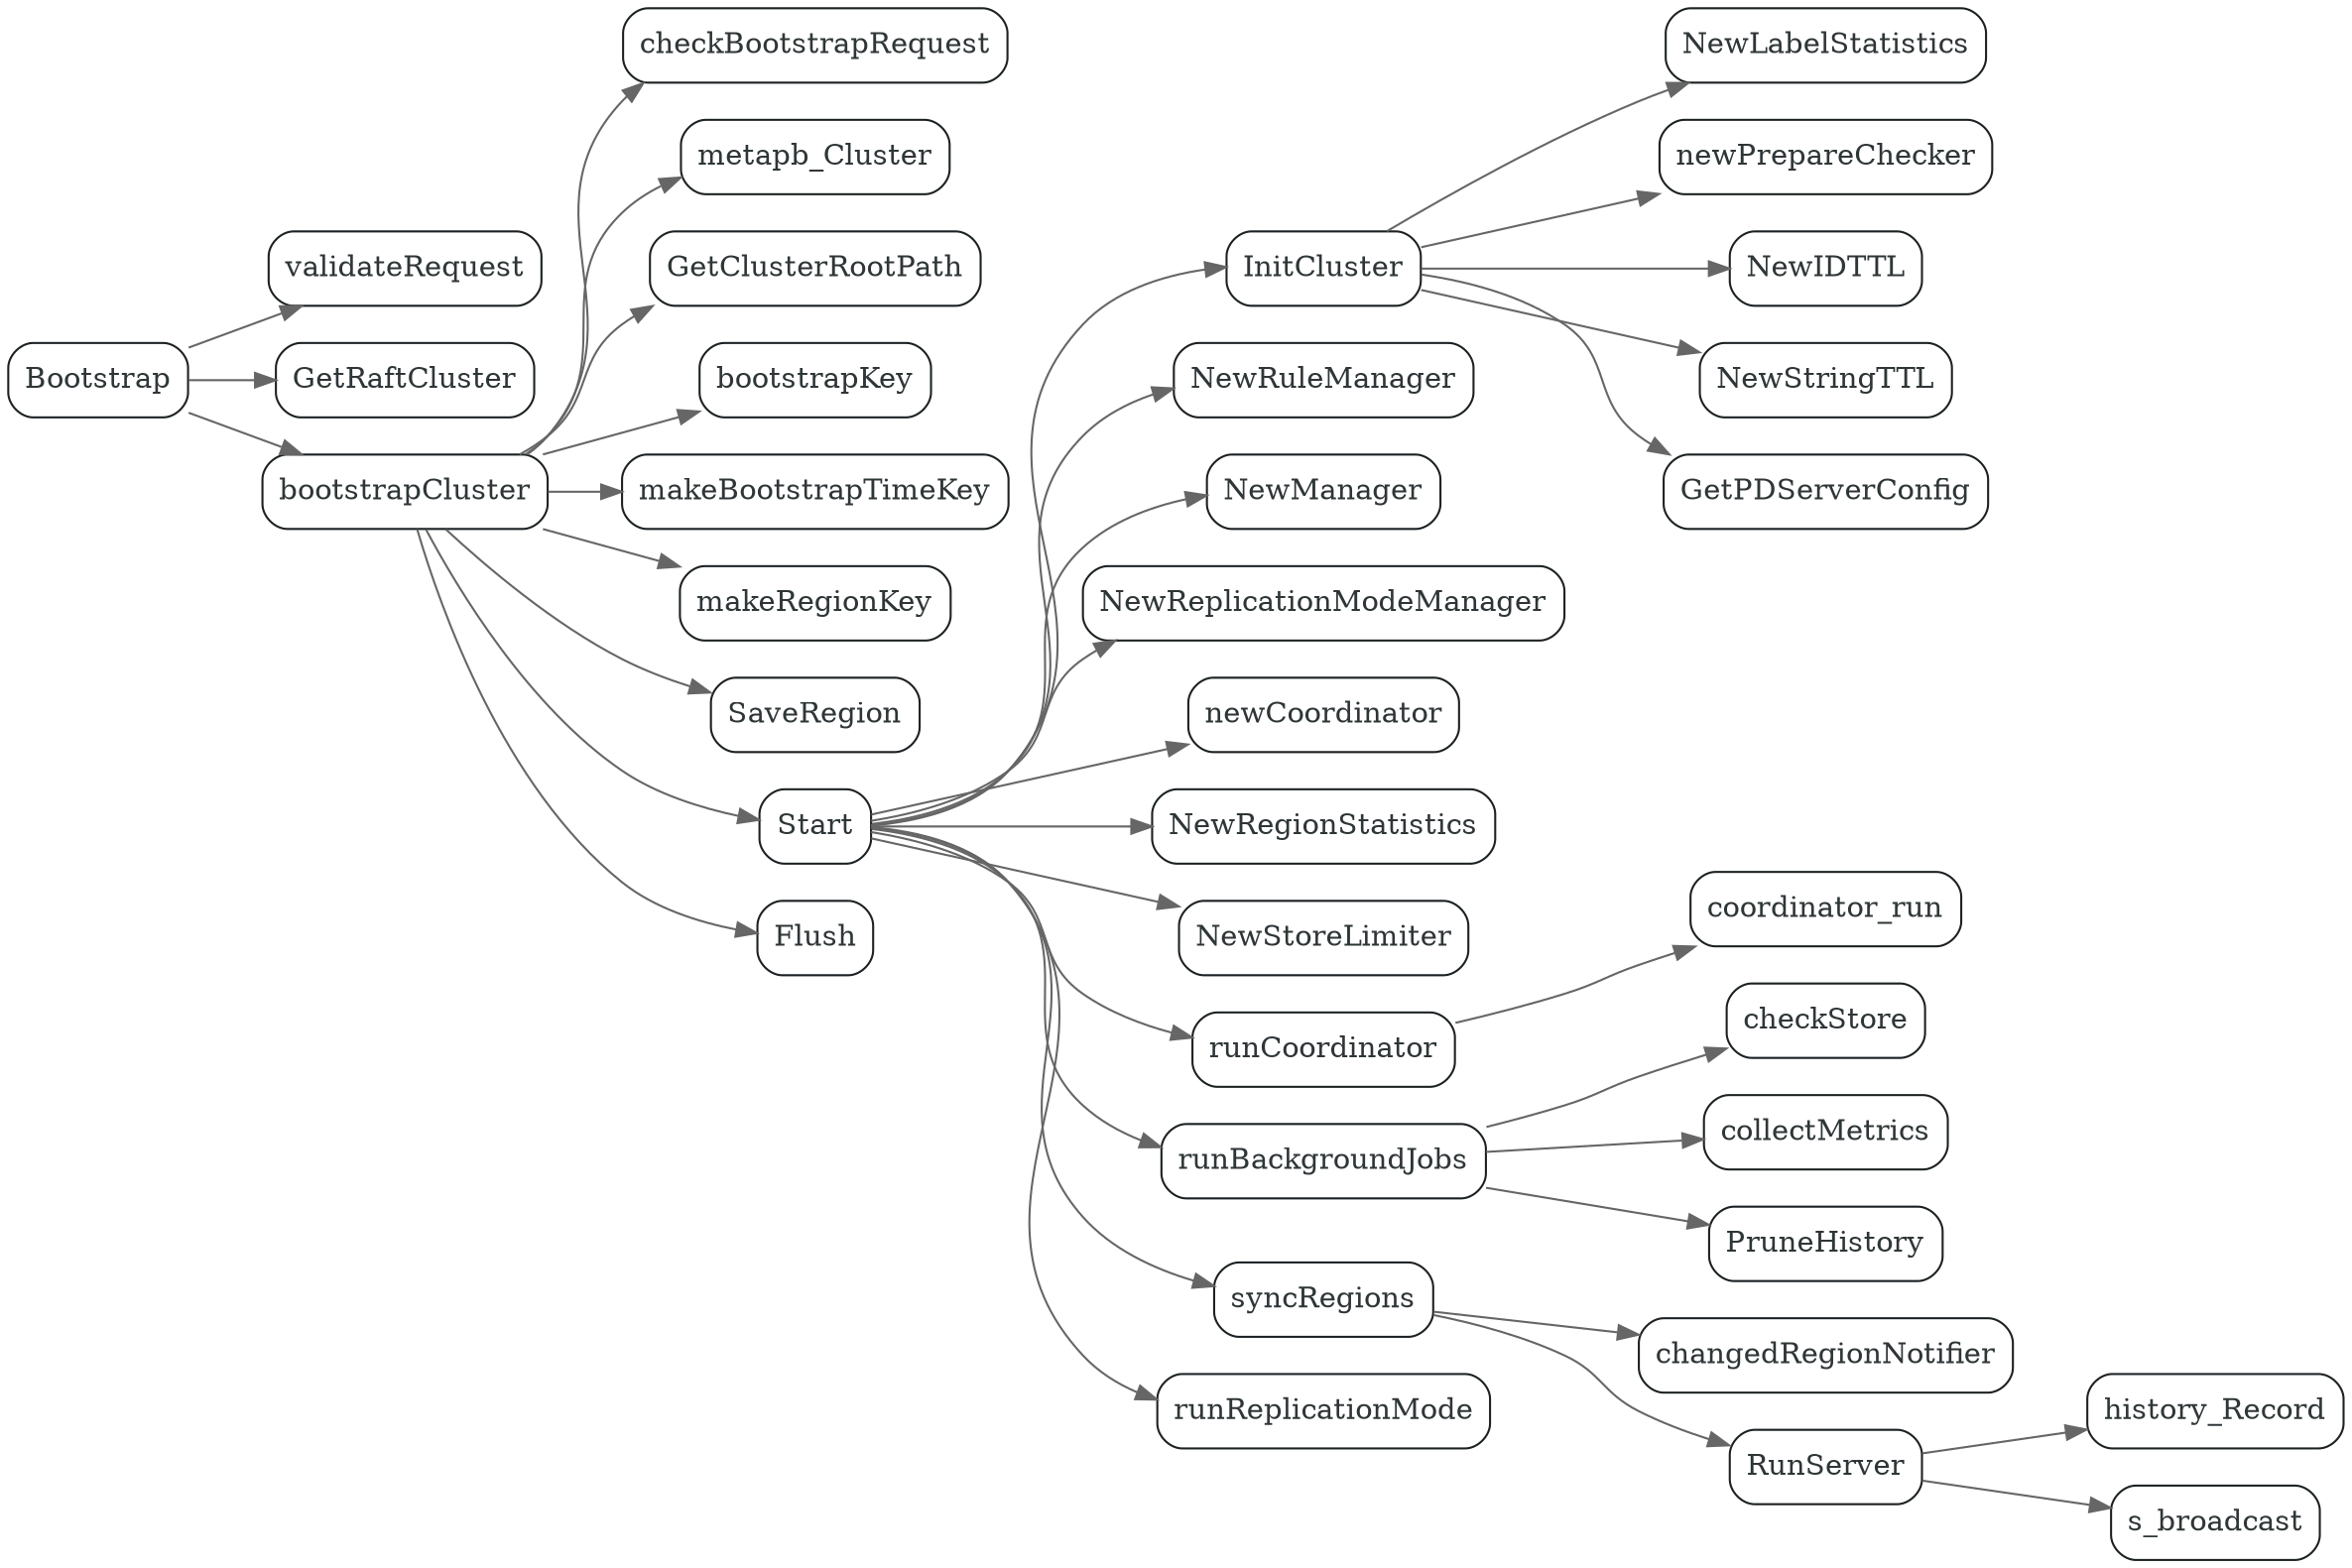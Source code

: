 #include "styles.h"
digraph Bootstrap{
  node[shape=box;style="rounded";color="#1c2123";fontcolor="#2f3638"];
  edge[color=gray40];
  newrank=true;
  rankdir=LR;
  Bootstrap -> {
    validateRequest;
    GetRaftCluster;
    bootstrapCluster;
  }
  bootstrapCluster -> {
    checkBootstrapRequest;
    metapb_Cluster;
    GetClusterRootPath;
    bootstrapKey;
    makeBootstrapTimeKey;
    makeRegionKey;
    SaveRegion;
    Start;
    Flush;
  }

  Start -> {
    InitCluster;
    NewRuleManager;
    NewManager;
    NewReplicationModeManager;
    newCoordinator;
    NewRegionStatistics;
    NewStoreLimiter;
    runCoordinator;
    runBackgroundJobs;
    syncRegions;
    runReplicationMode;
  }
  InitCluster -> {
    NewLabelStatistics;
    newPrepareChecker;
    NewIDTTL;
    NewStringTTL;
    GetPDServerConfig;
  }

  runBackgroundJobs -> {
    checkStore;
    collectMetrics;
    PruneHistory;
  }

  runCoordinator -> {
    coordinator_run;
  }

  syncRegions -> {
    changedRegionNotifier;
    RunServer;
  }
  RunServer -> {
    history_Record;
    s_broadcast;
  }
}
